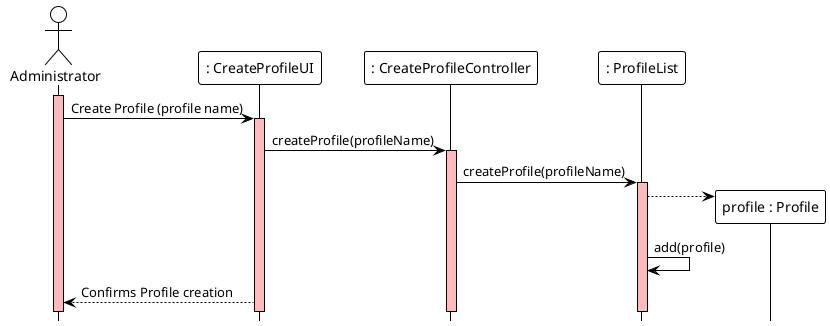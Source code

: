 @startuml
!theme plain
hide footbox
actor Administrator  as Administrator
participant ": CreateProfileUI" as UI
participant ": CreateProfileController" as Controller
participant ": ProfileList" as List

activate Administrator #FFBBBB
Administrator ->  UI : Create Profile (profile name)
activate UI #FFBBBB
UI -> Controller : createProfile(profileName)
activate Controller #FFBBBB
Controller -> List : createProfile(profileName)
activate List #FFBBBB

'List -> List : profileNameExists(profileName)

List -->"profile : Profile" **
List -> List : add(profile)

UI --> Administrator : Confirms Profile creation
@enduml